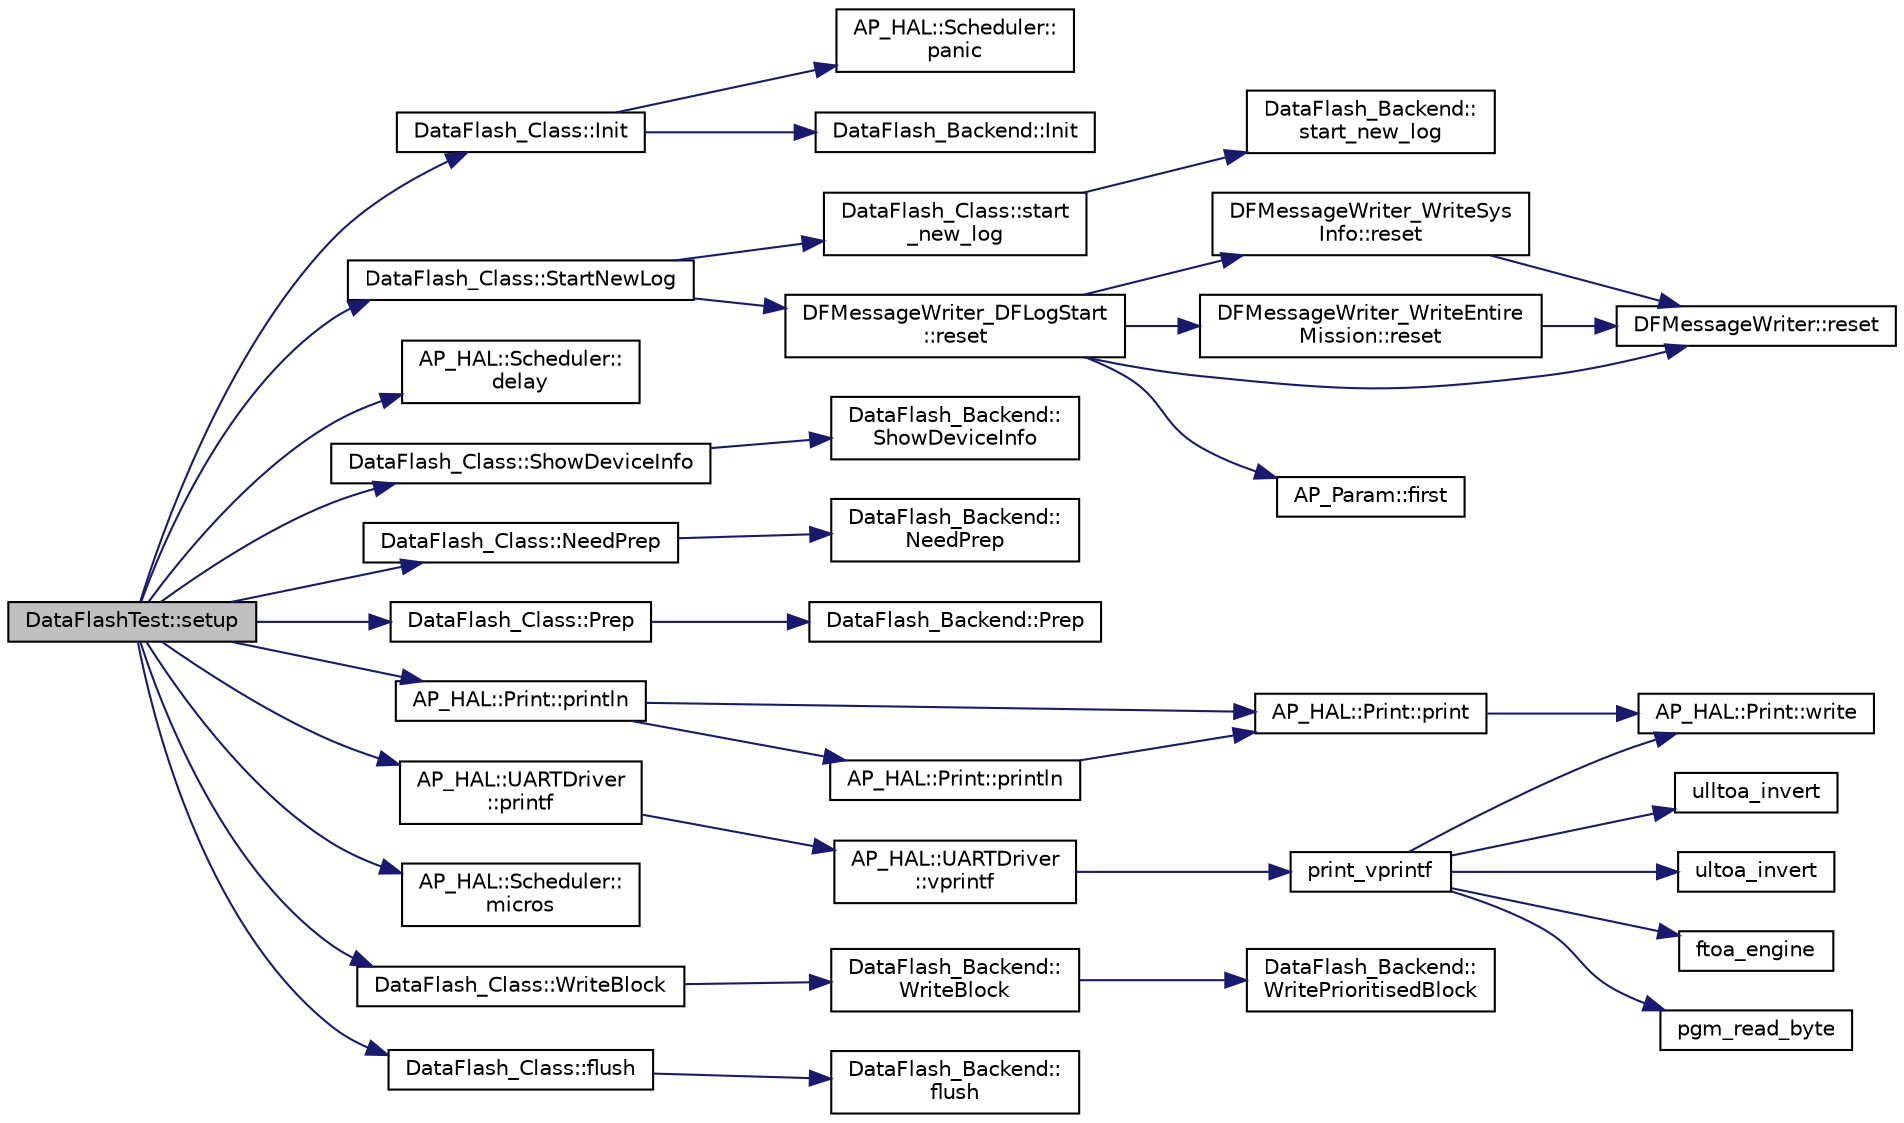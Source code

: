 digraph "DataFlashTest::setup"
{
 // INTERACTIVE_SVG=YES
  edge [fontname="Helvetica",fontsize="10",labelfontname="Helvetica",labelfontsize="10"];
  node [fontname="Helvetica",fontsize="10",shape=record];
  rankdir="LR";
  Node1 [label="DataFlashTest::setup",height=0.2,width=0.4,color="black", fillcolor="grey75", style="filled", fontcolor="black"];
  Node1 -> Node2 [color="midnightblue",fontsize="10",style="solid",fontname="Helvetica"];
  Node2 [label="DataFlash_Class::Init",height=0.2,width=0.4,color="black", fillcolor="white", style="filled",URL="$classDataFlash__Class.html#aabebe7ff9db07e2890274fceaa81b063"];
  Node2 -> Node3 [color="midnightblue",fontsize="10",style="solid",fontname="Helvetica"];
  Node3 [label="AP_HAL::Scheduler::\lpanic",height=0.2,width=0.4,color="black", fillcolor="white", style="filled",URL="$classAP__HAL_1_1Scheduler.html#ac08c02070405b6cc1d7241025acb5101"];
  Node2 -> Node4 [color="midnightblue",fontsize="10",style="solid",fontname="Helvetica"];
  Node4 [label="DataFlash_Backend::Init",height=0.2,width=0.4,color="black", fillcolor="white", style="filled",URL="$classDataFlash__Backend.html#a9eb55405ad9c2501a092da3f659c5a4a"];
  Node1 -> Node5 [color="midnightblue",fontsize="10",style="solid",fontname="Helvetica"];
  Node5 [label="AP_HAL::Print::println",height=0.2,width=0.4,color="black", fillcolor="white", style="filled",URL="$classAP__HAL_1_1Print.html#ad337ce3f7977411b7d34d47a51e5737e"];
  Node5 -> Node6 [color="midnightblue",fontsize="10",style="solid",fontname="Helvetica"];
  Node6 [label="AP_HAL::Print::print",height=0.2,width=0.4,color="black", fillcolor="white", style="filled",URL="$classAP__HAL_1_1Print.html#acfe80773011eb17dfb52c2fba517a093"];
  Node6 -> Node7 [color="midnightblue",fontsize="10",style="solid",fontname="Helvetica"];
  Node7 [label="AP_HAL::Print::write",height=0.2,width=0.4,color="black", fillcolor="white", style="filled",URL="$classAP__HAL_1_1Print.html#acc65391952a43334f8f5c9bef341f501"];
  Node5 -> Node8 [color="midnightblue",fontsize="10",style="solid",fontname="Helvetica"];
  Node8 [label="AP_HAL::Print::println",height=0.2,width=0.4,color="black", fillcolor="white", style="filled",URL="$classAP__HAL_1_1Print.html#a169b128f9e22f0c15883768f580541a2"];
  Node8 -> Node6 [color="midnightblue",fontsize="10",style="solid",fontname="Helvetica"];
  Node1 -> Node9 [color="midnightblue",fontsize="10",style="solid",fontname="Helvetica"];
  Node9 [label="AP_HAL::Scheduler::\ldelay",height=0.2,width=0.4,color="black", fillcolor="white", style="filled",URL="$classAP__HAL_1_1Scheduler.html#ab3175e2e6223ccfe82f957e41cc12b26"];
  Node1 -> Node10 [color="midnightblue",fontsize="10",style="solid",fontname="Helvetica"];
  Node10 [label="DataFlash_Class::ShowDeviceInfo",height=0.2,width=0.4,color="black", fillcolor="white", style="filled",URL="$classDataFlash__Class.html#a179949ac13af9c697249e426d18456e4"];
  Node10 -> Node11 [color="midnightblue",fontsize="10",style="solid",fontname="Helvetica"];
  Node11 [label="DataFlash_Backend::\lShowDeviceInfo",height=0.2,width=0.4,color="black", fillcolor="white", style="filled",URL="$classDataFlash__Backend.html#a0b68aeeb54b214aead2d597773afcf08"];
  Node1 -> Node12 [color="midnightblue",fontsize="10",style="solid",fontname="Helvetica"];
  Node12 [label="DataFlash_Class::NeedPrep",height=0.2,width=0.4,color="black", fillcolor="white", style="filled",URL="$classDataFlash__Class.html#a25205f61e9f81e241851833ac864541c"];
  Node12 -> Node13 [color="midnightblue",fontsize="10",style="solid",fontname="Helvetica"];
  Node13 [label="DataFlash_Backend::\lNeedPrep",height=0.2,width=0.4,color="black", fillcolor="white", style="filled",URL="$classDataFlash__Backend.html#a7bd465870451c6e3e09f3718b0c4c346"];
  Node1 -> Node14 [color="midnightblue",fontsize="10",style="solid",fontname="Helvetica"];
  Node14 [label="DataFlash_Class::Prep",height=0.2,width=0.4,color="black", fillcolor="white", style="filled",URL="$classDataFlash__Class.html#a65077b33c55004bee38cd4a6ca6ae489"];
  Node14 -> Node15 [color="midnightblue",fontsize="10",style="solid",fontname="Helvetica"];
  Node15 [label="DataFlash_Backend::Prep",height=0.2,width=0.4,color="black", fillcolor="white", style="filled",URL="$classDataFlash__Backend.html#a0dacda7d8da1d2b548e1dd6fc6f04b64"];
  Node1 -> Node16 [color="midnightblue",fontsize="10",style="solid",fontname="Helvetica"];
  Node16 [label="DataFlash_Class::StartNewLog",height=0.2,width=0.4,color="black", fillcolor="white", style="filled",URL="$classDataFlash__Class.html#a0801c32eb59382ffe15f9205ac79c04f"];
  Node16 -> Node17 [color="midnightblue",fontsize="10",style="solid",fontname="Helvetica"];
  Node17 [label="DataFlash_Class::start\l_new_log",height=0.2,width=0.4,color="black", fillcolor="white", style="filled",URL="$classDataFlash__Class.html#aed3a1ee8a55500987fd326c687d62a4b"];
  Node17 -> Node18 [color="midnightblue",fontsize="10",style="solid",fontname="Helvetica"];
  Node18 [label="DataFlash_Backend::\lstart_new_log",height=0.2,width=0.4,color="black", fillcolor="white", style="filled",URL="$classDataFlash__Backend.html#a5ff05c4c6461f5bfe61798adb4205a38"];
  Node16 -> Node19 [color="midnightblue",fontsize="10",style="solid",fontname="Helvetica"];
  Node19 [label="DFMessageWriter_DFLogStart\l::reset",height=0.2,width=0.4,color="black", fillcolor="white", style="filled",URL="$classDFMessageWriter__DFLogStart.html#a298284c23dd9bb5f2010169d9fe3dc72"];
  Node19 -> Node20 [color="midnightblue",fontsize="10",style="solid",fontname="Helvetica"];
  Node20 [label="DFMessageWriter::reset",height=0.2,width=0.4,color="black", fillcolor="white", style="filled",URL="$classDFMessageWriter.html#aaed0c60da70c5d7057dc29bd7edabeae"];
  Node19 -> Node21 [color="midnightblue",fontsize="10",style="solid",fontname="Helvetica"];
  Node21 [label="DFMessageWriter_WriteSys\lInfo::reset",height=0.2,width=0.4,color="black", fillcolor="white", style="filled",URL="$classDFMessageWriter__WriteSysInfo.html#ac0611dec2227deff4927ffa51089d79c"];
  Node21 -> Node20 [color="midnightblue",fontsize="10",style="solid",fontname="Helvetica"];
  Node19 -> Node22 [color="midnightblue",fontsize="10",style="solid",fontname="Helvetica"];
  Node22 [label="DFMessageWriter_WriteEntire\lMission::reset",height=0.2,width=0.4,color="black", fillcolor="white", style="filled",URL="$classDFMessageWriter__WriteEntireMission.html#aa91680967fb86ffb09b3169f23bb0496"];
  Node22 -> Node20 [color="midnightblue",fontsize="10",style="solid",fontname="Helvetica"];
  Node19 -> Node23 [color="midnightblue",fontsize="10",style="solid",fontname="Helvetica"];
  Node23 [label="AP_Param::first",height=0.2,width=0.4,color="black", fillcolor="white", style="filled",URL="$classAP__Param.html#adc0c44f152f0e3cbb12703b2a58d8f6b"];
  Node1 -> Node24 [color="midnightblue",fontsize="10",style="solid",fontname="Helvetica"];
  Node24 [label="AP_HAL::UARTDriver\l::printf",height=0.2,width=0.4,color="black", fillcolor="white", style="filled",URL="$classAP__HAL_1_1UARTDriver.html#a65c7824b8877f7a2f79365c8ffae8f56"];
  Node24 -> Node25 [color="midnightblue",fontsize="10",style="solid",fontname="Helvetica"];
  Node25 [label="AP_HAL::UARTDriver\l::vprintf",height=0.2,width=0.4,color="black", fillcolor="white", style="filled",URL="$classAP__HAL_1_1UARTDriver.html#aa8abfb6d6641299472c29ac1edde559f"];
  Node25 -> Node26 [color="midnightblue",fontsize="10",style="solid",fontname="Helvetica"];
  Node26 [label="print_vprintf",height=0.2,width=0.4,color="black", fillcolor="white", style="filled",URL="$print__vprintf_8cpp.html#a473b9349f4b086b552a21eb8fe057016"];
  Node26 -> Node7 [color="midnightblue",fontsize="10",style="solid",fontname="Helvetica"];
  Node26 -> Node27 [color="midnightblue",fontsize="10",style="solid",fontname="Helvetica"];
  Node27 [label="ftoa_engine",height=0.2,width=0.4,color="black", fillcolor="white", style="filled",URL="$ftoa__engine_8cpp.html#a1c28234da8f20b43c85890d4bb452947"];
  Node26 -> Node28 [color="midnightblue",fontsize="10",style="solid",fontname="Helvetica"];
  Node28 [label="pgm_read_byte",height=0.2,width=0.4,color="black", fillcolor="white", style="filled",URL="$AP__Progmem_8h.html#a1514e0408e036062b4af844baaf567da"];
  Node26 -> Node29 [color="midnightblue",fontsize="10",style="solid",fontname="Helvetica"];
  Node29 [label="ulltoa_invert",height=0.2,width=0.4,color="black", fillcolor="white", style="filled",URL="$utoa__invert_8cpp.html#a34926f552460b47c414ec4d83b32815c"];
  Node26 -> Node30 [color="midnightblue",fontsize="10",style="solid",fontname="Helvetica"];
  Node30 [label="ultoa_invert",height=0.2,width=0.4,color="black", fillcolor="white", style="filled",URL="$utoa__invert_8cpp.html#a5d99bba8e697c1e11da489d88fca8559"];
  Node1 -> Node31 [color="midnightblue",fontsize="10",style="solid",fontname="Helvetica"];
  Node31 [label="AP_HAL::Scheduler::\lmicros",height=0.2,width=0.4,color="black", fillcolor="white", style="filled",URL="$classAP__HAL_1_1Scheduler.html#add46d722bfb08a16f220e63591654e46"];
  Node1 -> Node32 [color="midnightblue",fontsize="10",style="solid",fontname="Helvetica"];
  Node32 [label="DataFlash_Class::WriteBlock",height=0.2,width=0.4,color="black", fillcolor="white", style="filled",URL="$classDataFlash__Class.html#a2838cdd106ad3dd8da69a45dd64117ca"];
  Node32 -> Node33 [color="midnightblue",fontsize="10",style="solid",fontname="Helvetica"];
  Node33 [label="DataFlash_Backend::\lWriteBlock",height=0.2,width=0.4,color="black", fillcolor="white", style="filled",URL="$classDataFlash__Backend.html#aed94b3ad1fd7333ddd7c2e20c3433d52"];
  Node33 -> Node34 [color="midnightblue",fontsize="10",style="solid",fontname="Helvetica"];
  Node34 [label="DataFlash_Backend::\lWritePrioritisedBlock",height=0.2,width=0.4,color="black", fillcolor="white", style="filled",URL="$classDataFlash__Backend.html#a0807326aa0d3df61375bc1c949d2a125"];
  Node1 -> Node35 [color="midnightblue",fontsize="10",style="solid",fontname="Helvetica"];
  Node35 [label="DataFlash_Class::flush",height=0.2,width=0.4,color="black", fillcolor="white", style="filled",URL="$classDataFlash__Class.html#a1779f0130b693b5c5990074764635137"];
  Node35 -> Node36 [color="midnightblue",fontsize="10",style="solid",fontname="Helvetica"];
  Node36 [label="DataFlash_Backend::\lflush",height=0.2,width=0.4,color="black", fillcolor="white", style="filled",URL="$classDataFlash__Backend.html#ac15c8a2c2e54ef68629d9c2f4402c14c"];
}

